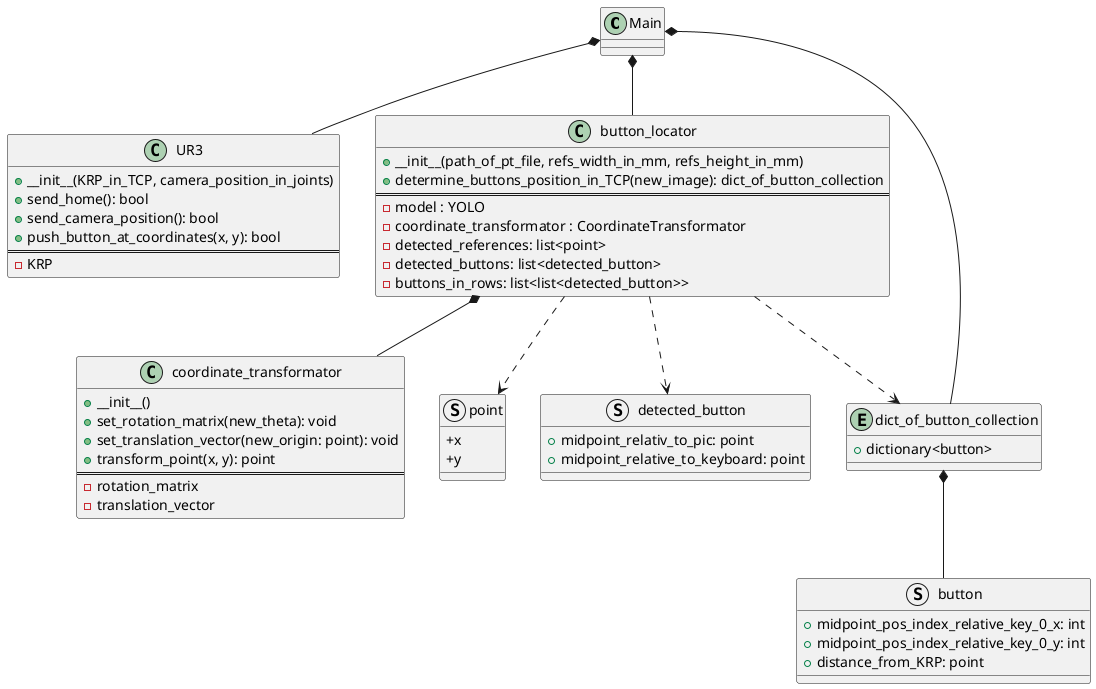 @startuml
class Main {

}

class UR3 {
    +__init__(KRP_in_TCP, camera_position_in_joints)
    +send_home(): bool
    +send_camera_position(): bool
    +push_button_at_coordinates(x, y): bool
    ==
    -KRP
}

class button_locator {
    +__init__(path_of_pt_file, refs_width_in_mm, refs_height_in_mm)
    +determine_buttons_position_in_TCP(new_image): dict_of_button_collection
    ==
    -model : YOLO
    -coordinate_transformator : CoordinateTransformator
    -detected_references: list<point>
    -detected_buttons: list<detected_button>
    -buttons_in_rows: list<list<detected_button>>
}

class coordinate_transformator {
    +__init__()
    +set_rotation_matrix(new_theta): void
    +set_translation_vector(new_origin: point): void
    +transform_point(x, y): point
    ==
    -rotation_matrix
    -translation_vector
}

struct point {
    +x
    +y
}

struct detected_button {
    +midpoint_relativ_to_pic: point
    +midpoint_relative_to_keyboard: point
}

struct button {
    +midpoint_pos_index_relative_key_0_x: int
    +midpoint_pos_index_relative_key_0_y: int
    +distance_from_KRP: point
}

entity dict_of_button_collection {
    +dictionary<button>
}

Main *-- UR3
Main *-- button_locator
Main *-- dict_of_button_collection

button_locator *-- coordinate_transformator

button_locator ..> point
button_locator ..> detected_button
button_locator ..> dict_of_button_collection

dict_of_button_collection *-- button
@enduml
